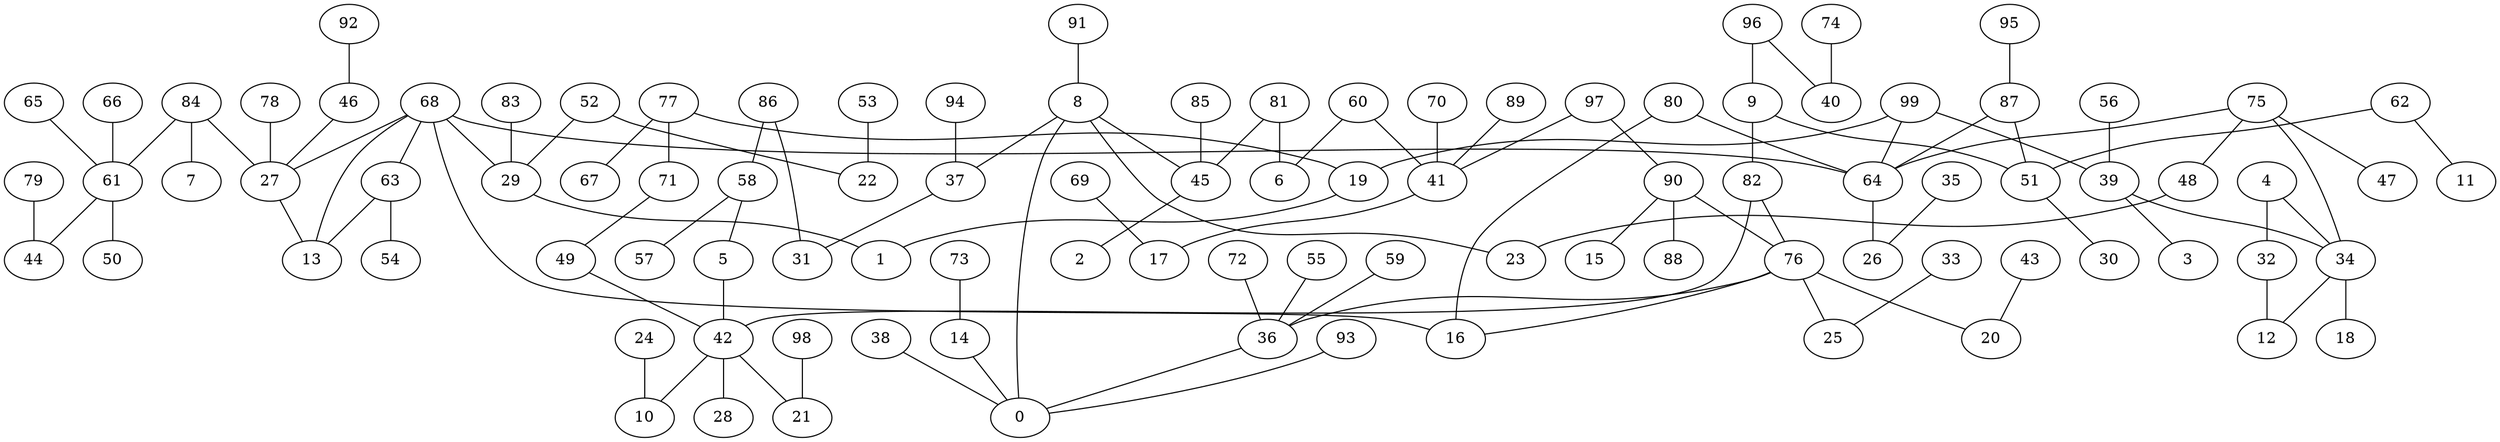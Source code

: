 digraph GG_graph {

subgraph G_graph {
edge [color = black]
"79" -> "44" [dir = none]
"56" -> "39" [dir = none]
"92" -> "46" [dir = none]
"24" -> "10" [dir = none]
"98" -> "21" [dir = none]
"74" -> "40" [dir = none]
"53" -> "22" [dir = none]
"77" -> "71" [dir = none]
"77" -> "67" [dir = none]
"77" -> "19" [dir = none]
"49" -> "42" [dir = none]
"91" -> "8" [dir = none]
"78" -> "27" [dir = none]
"89" -> "41" [dir = none]
"5" -> "42" [dir = none]
"41" -> "17" [dir = none]
"39" -> "34" [dir = none]
"39" -> "3" [dir = none]
"83" -> "29" [dir = none]
"87" -> "64" [dir = none]
"52" -> "22" [dir = none]
"52" -> "29" [dir = none]
"97" -> "41" [dir = none]
"97" -> "90" [dir = none]
"45" -> "2" [dir = none]
"62" -> "11" [dir = none]
"62" -> "51" [dir = none]
"55" -> "36" [dir = none]
"51" -> "30" [dir = none]
"90" -> "88" [dir = none]
"90" -> "15" [dir = none]
"90" -> "76" [dir = none]
"76" -> "25" [dir = none]
"76" -> "20" [dir = none]
"76" -> "36" [dir = none]
"76" -> "16" [dir = none]
"68" -> "13" [dir = none]
"68" -> "63" [dir = none]
"68" -> "29" [dir = none]
"68" -> "64" [dir = none]
"68" -> "27" [dir = none]
"68" -> "16" [dir = none]
"42" -> "10" [dir = none]
"42" -> "21" [dir = none]
"42" -> "28" [dir = none]
"80" -> "64" [dir = none]
"8" -> "23" [dir = none]
"8" -> "37" [dir = none]
"8" -> "45" [dir = none]
"8" -> "0" [dir = none]
"35" -> "26" [dir = none]
"75" -> "48" [dir = none]
"75" -> "47" [dir = none]
"75" -> "64" [dir = none]
"64" -> "26" [dir = none]
"82" -> "42" [dir = none]
"82" -> "76" [dir = none]
"36" -> "0" [dir = none]
"99" -> "19" [dir = none]
"99" -> "39" [dir = none]
"99" -> "64" [dir = none]
"43" -> "20" [dir = none]
"96" -> "40" [dir = none]
"96" -> "9" [dir = none]
"94" -> "37" [dir = none]
"9" -> "51" [dir = none]
"9" -> "82" [dir = none]
"93" -> "0" [dir = none]
"86" -> "31" [dir = none]
"38" -> "0" [dir = none]
"61" -> "44" [dir = none]
"61" -> "50" [dir = none]
"59" -> "36" [dir = none]
"14" -> "0" [dir = none]
"34" -> "12" [dir = none]
"34" -> "18" [dir = none]
"46" -> "27" [dir = none]
"37" -> "31" [dir = none]
"70" -> "41" [dir = none]
"66" -> "61" [dir = none]
"95" -> "87" [dir = none]
"69" -> "17" [dir = none]
"81" -> "45" [dir = none]
"19" -> "1" [dir = none]
"73" -> "14" [dir = none]
"65" -> "61" [dir = none]
"84" -> "7" [dir = none]
"84" -> "61" [dir = none]
"84" -> "27" [dir = none]
"58" -> "57" [dir = none]
"58" -> "5" [dir = none]
"60" -> "6" [dir = none]
"60" -> "41" [dir = none]
"4" -> "32" [dir = none]
"4" -> "34" [dir = none]
"33" -> "25" [dir = none]
"63" -> "54" [dir = none]
"72" -> "36" [dir = none]
"85" -> "45" [dir = none]
"29" -> "1" [dir = none]
"81" -> "6" [dir = none]
"75" -> "34" [dir = none]
"63" -> "13" [dir = none]
"27" -> "13" [dir = none]
"71" -> "49" [dir = none]
"86" -> "58" [dir = none]
"48" -> "23" [dir = none]
"87" -> "51" [dir = none]
"32" -> "12" [dir = none]
"80" -> "16" [dir = none]
}

}
